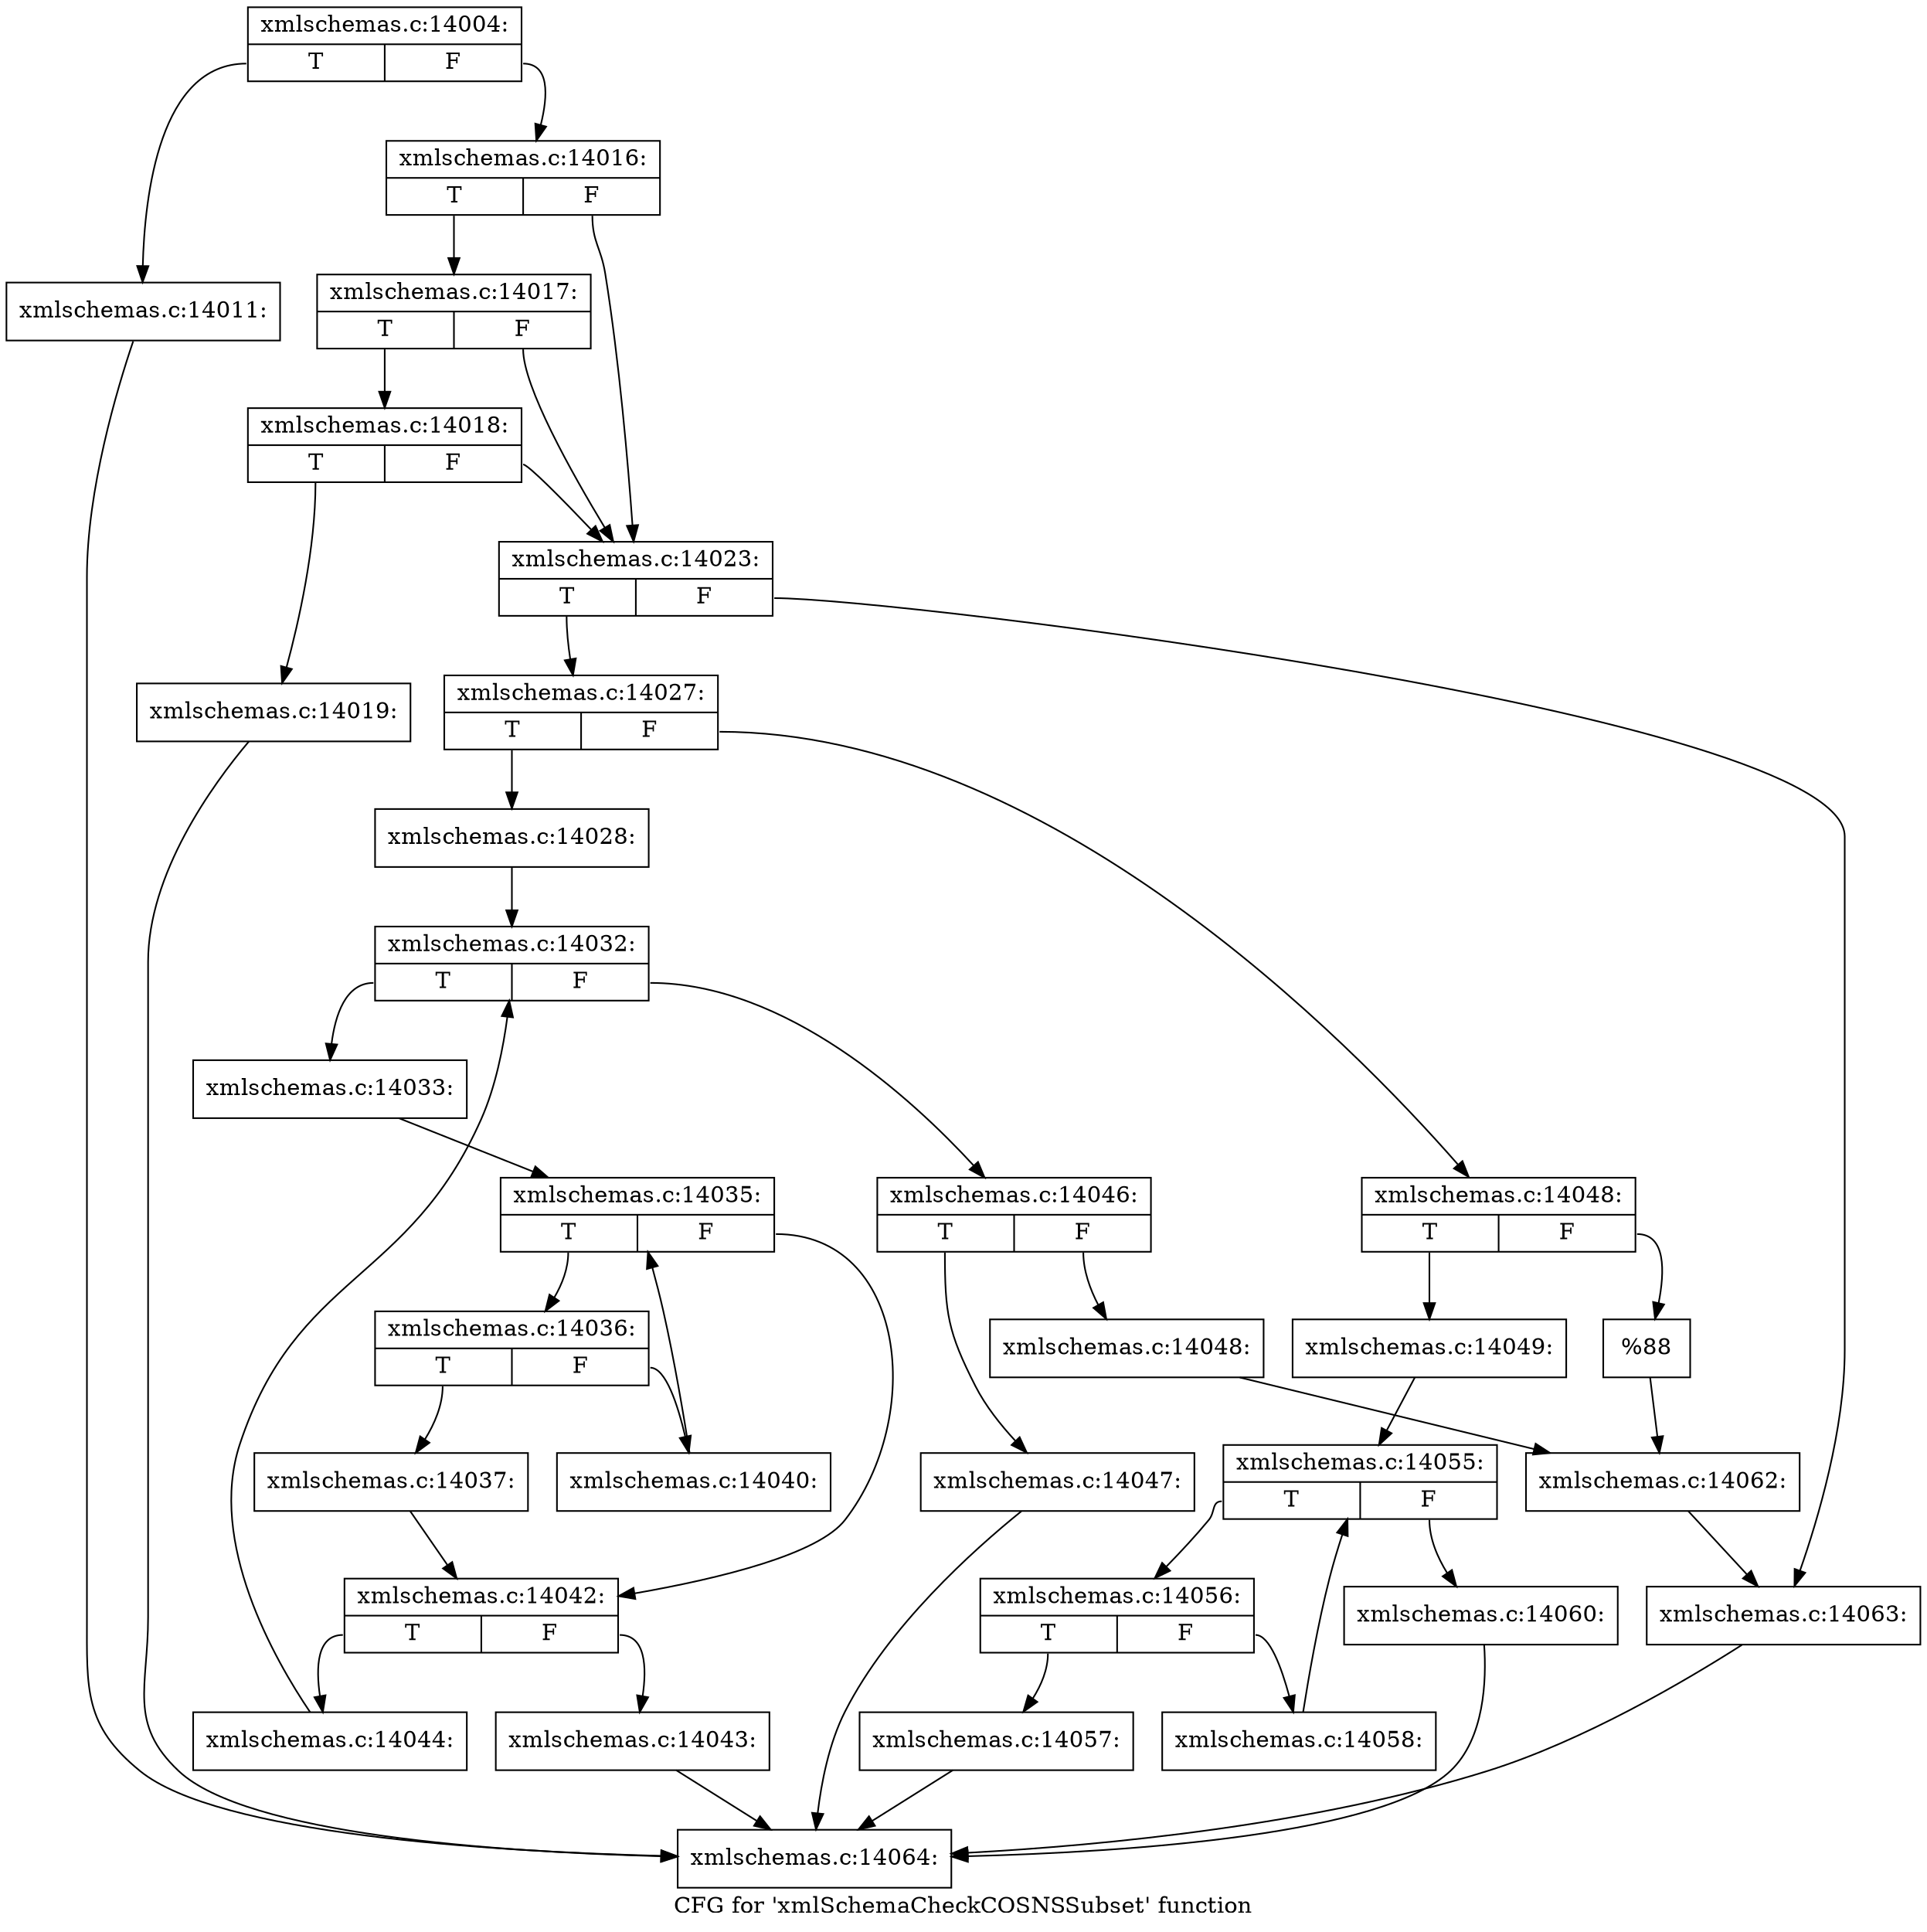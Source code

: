 digraph "CFG for 'xmlSchemaCheckCOSNSSubset' function" {
	label="CFG for 'xmlSchemaCheckCOSNSSubset' function";

	Node0x55d0264e9340 [shape=record,label="{xmlschemas.c:14004:|{<s0>T|<s1>F}}"];
	Node0x55d0264e9340:s0 -> Node0x55d0264e9d10;
	Node0x55d0264e9340:s1 -> Node0x55d0264e9d60;
	Node0x55d0264e9d10 [shape=record,label="{xmlschemas.c:14011:}"];
	Node0x55d0264e9d10 -> Node0x55d0264e9390;
	Node0x55d0264e9d60 [shape=record,label="{xmlschemas.c:14016:|{<s0>T|<s1>F}}"];
	Node0x55d0264e9d60:s0 -> Node0x55d0264ea340;
	Node0x55d0264e9d60:s1 -> Node0x55d0264ea270;
	Node0x55d0264ea340 [shape=record,label="{xmlschemas.c:14017:|{<s0>T|<s1>F}}"];
	Node0x55d0264ea340:s0 -> Node0x55d0264ea2c0;
	Node0x55d0264ea340:s1 -> Node0x55d0264ea270;
	Node0x55d0264ea2c0 [shape=record,label="{xmlschemas.c:14018:|{<s0>T|<s1>F}}"];
	Node0x55d0264ea2c0:s0 -> Node0x55d0264ea220;
	Node0x55d0264ea2c0:s1 -> Node0x55d0264ea270;
	Node0x55d0264ea220 [shape=record,label="{xmlschemas.c:14019:}"];
	Node0x55d0264ea220 -> Node0x55d0264e9390;
	Node0x55d0264ea270 [shape=record,label="{xmlschemas.c:14023:|{<s0>T|<s1>F}}"];
	Node0x55d0264ea270:s0 -> Node0x55d0264eb270;
	Node0x55d0264ea270:s1 -> Node0x55d0264eb2c0;
	Node0x55d0264eb270 [shape=record,label="{xmlschemas.c:14027:|{<s0>T|<s1>F}}"];
	Node0x55d0264eb270:s0 -> Node0x55d0264eb7b0;
	Node0x55d0264eb270:s1 -> Node0x55d0264eb850;
	Node0x55d0264eb7b0 [shape=record,label="{xmlschemas.c:14028:}"];
	Node0x55d0264eb7b0 -> Node0x55d0264ec650;
	Node0x55d0264ec650 [shape=record,label="{xmlschemas.c:14032:|{<s0>T|<s1>F}}"];
	Node0x55d0264ec650:s0 -> Node0x55d0264eca50;
	Node0x55d0264ec650:s1 -> Node0x55d0264ec870;
	Node0x55d0264eca50 [shape=record,label="{xmlschemas.c:14033:}"];
	Node0x55d0264eca50 -> Node0x55d0264ece60;
	Node0x55d0264ece60 [shape=record,label="{xmlschemas.c:14035:|{<s0>T|<s1>F}}"];
	Node0x55d0264ece60:s0 -> Node0x55d0264ed260;
	Node0x55d0264ece60:s1 -> Node0x55d0264ed080;
	Node0x55d0264ed260 [shape=record,label="{xmlschemas.c:14036:|{<s0>T|<s1>F}}"];
	Node0x55d0264ed260:s0 -> Node0x55d0264ed410;
	Node0x55d0264ed260:s1 -> Node0x55d0264ed460;
	Node0x55d0264ed410 [shape=record,label="{xmlschemas.c:14037:}"];
	Node0x55d0264ed410 -> Node0x55d0264ed080;
	Node0x55d0264ed460 [shape=record,label="{xmlschemas.c:14040:}"];
	Node0x55d0264ed460 -> Node0x55d0264ece60;
	Node0x55d0264ed080 [shape=record,label="{xmlschemas.c:14042:|{<s0>T|<s1>F}}"];
	Node0x55d0264ed080:s0 -> Node0x55d0264edf50;
	Node0x55d0264ed080:s1 -> Node0x55d0264edf00;
	Node0x55d0264edf00 [shape=record,label="{xmlschemas.c:14043:}"];
	Node0x55d0264edf00 -> Node0x55d0264e9390;
	Node0x55d0264edf50 [shape=record,label="{xmlschemas.c:14044:}"];
	Node0x55d0264edf50 -> Node0x55d0264ec650;
	Node0x55d0264ec870 [shape=record,label="{xmlschemas.c:14046:|{<s0>T|<s1>F}}"];
	Node0x55d0264ec870:s0 -> Node0x55d0264ee6b0;
	Node0x55d0264ec870:s1 -> Node0x55d0264ee700;
	Node0x55d0264ee6b0 [shape=record,label="{xmlschemas.c:14047:}"];
	Node0x55d0264ee6b0 -> Node0x55d0264e9390;
	Node0x55d0264ee700 [shape=record,label="{xmlschemas.c:14048:}"];
	Node0x55d0264ee700 -> Node0x55d0264eb800;
	Node0x55d0264eb850 [shape=record,label="{xmlschemas.c:14048:|{<s0>T|<s1>F}}"];
	Node0x55d0264eb850:s0 -> Node0x55d0264eebc0;
	Node0x55d0264eb850:s1 -> Node0x55d0264eec10;
	Node0x55d0264eebc0 [shape=record,label="{xmlschemas.c:14049:}"];
	Node0x55d0264eebc0 -> Node0x55d0264ef530;
	Node0x55d0264ef530 [shape=record,label="{xmlschemas.c:14055:|{<s0>T|<s1>F}}"];
	Node0x55d0264ef530:s0 -> Node0x55d0264ef930;
	Node0x55d0264ef530:s1 -> Node0x55d0264ef750;
	Node0x55d0264ef930 [shape=record,label="{xmlschemas.c:14056:|{<s0>T|<s1>F}}"];
	Node0x55d0264ef930:s0 -> Node0x55d0264efae0;
	Node0x55d0264ef930:s1 -> Node0x55d0264efb30;
	Node0x55d0264efae0 [shape=record,label="{xmlschemas.c:14057:}"];
	Node0x55d0264efae0 -> Node0x55d0264e9390;
	Node0x55d0264efb30 [shape=record,label="{xmlschemas.c:14058:}"];
	Node0x55d0264efb30 -> Node0x55d0264ef530;
	Node0x55d0264ef750 [shape=record,label="{xmlschemas.c:14060:}"];
	Node0x55d0264ef750 -> Node0x55d0264e9390;
	Node0x55d0264eec10 [shape=record,label="{%88}"];
	Node0x55d0264eec10 -> Node0x55d0264eb800;
	Node0x55d0264eb800 [shape=record,label="{xmlschemas.c:14062:}"];
	Node0x55d0264eb800 -> Node0x55d0264eb2c0;
	Node0x55d0264eb2c0 [shape=record,label="{xmlschemas.c:14063:}"];
	Node0x55d0264eb2c0 -> Node0x55d0264e9390;
	Node0x55d0264e9390 [shape=record,label="{xmlschemas.c:14064:}"];
}

